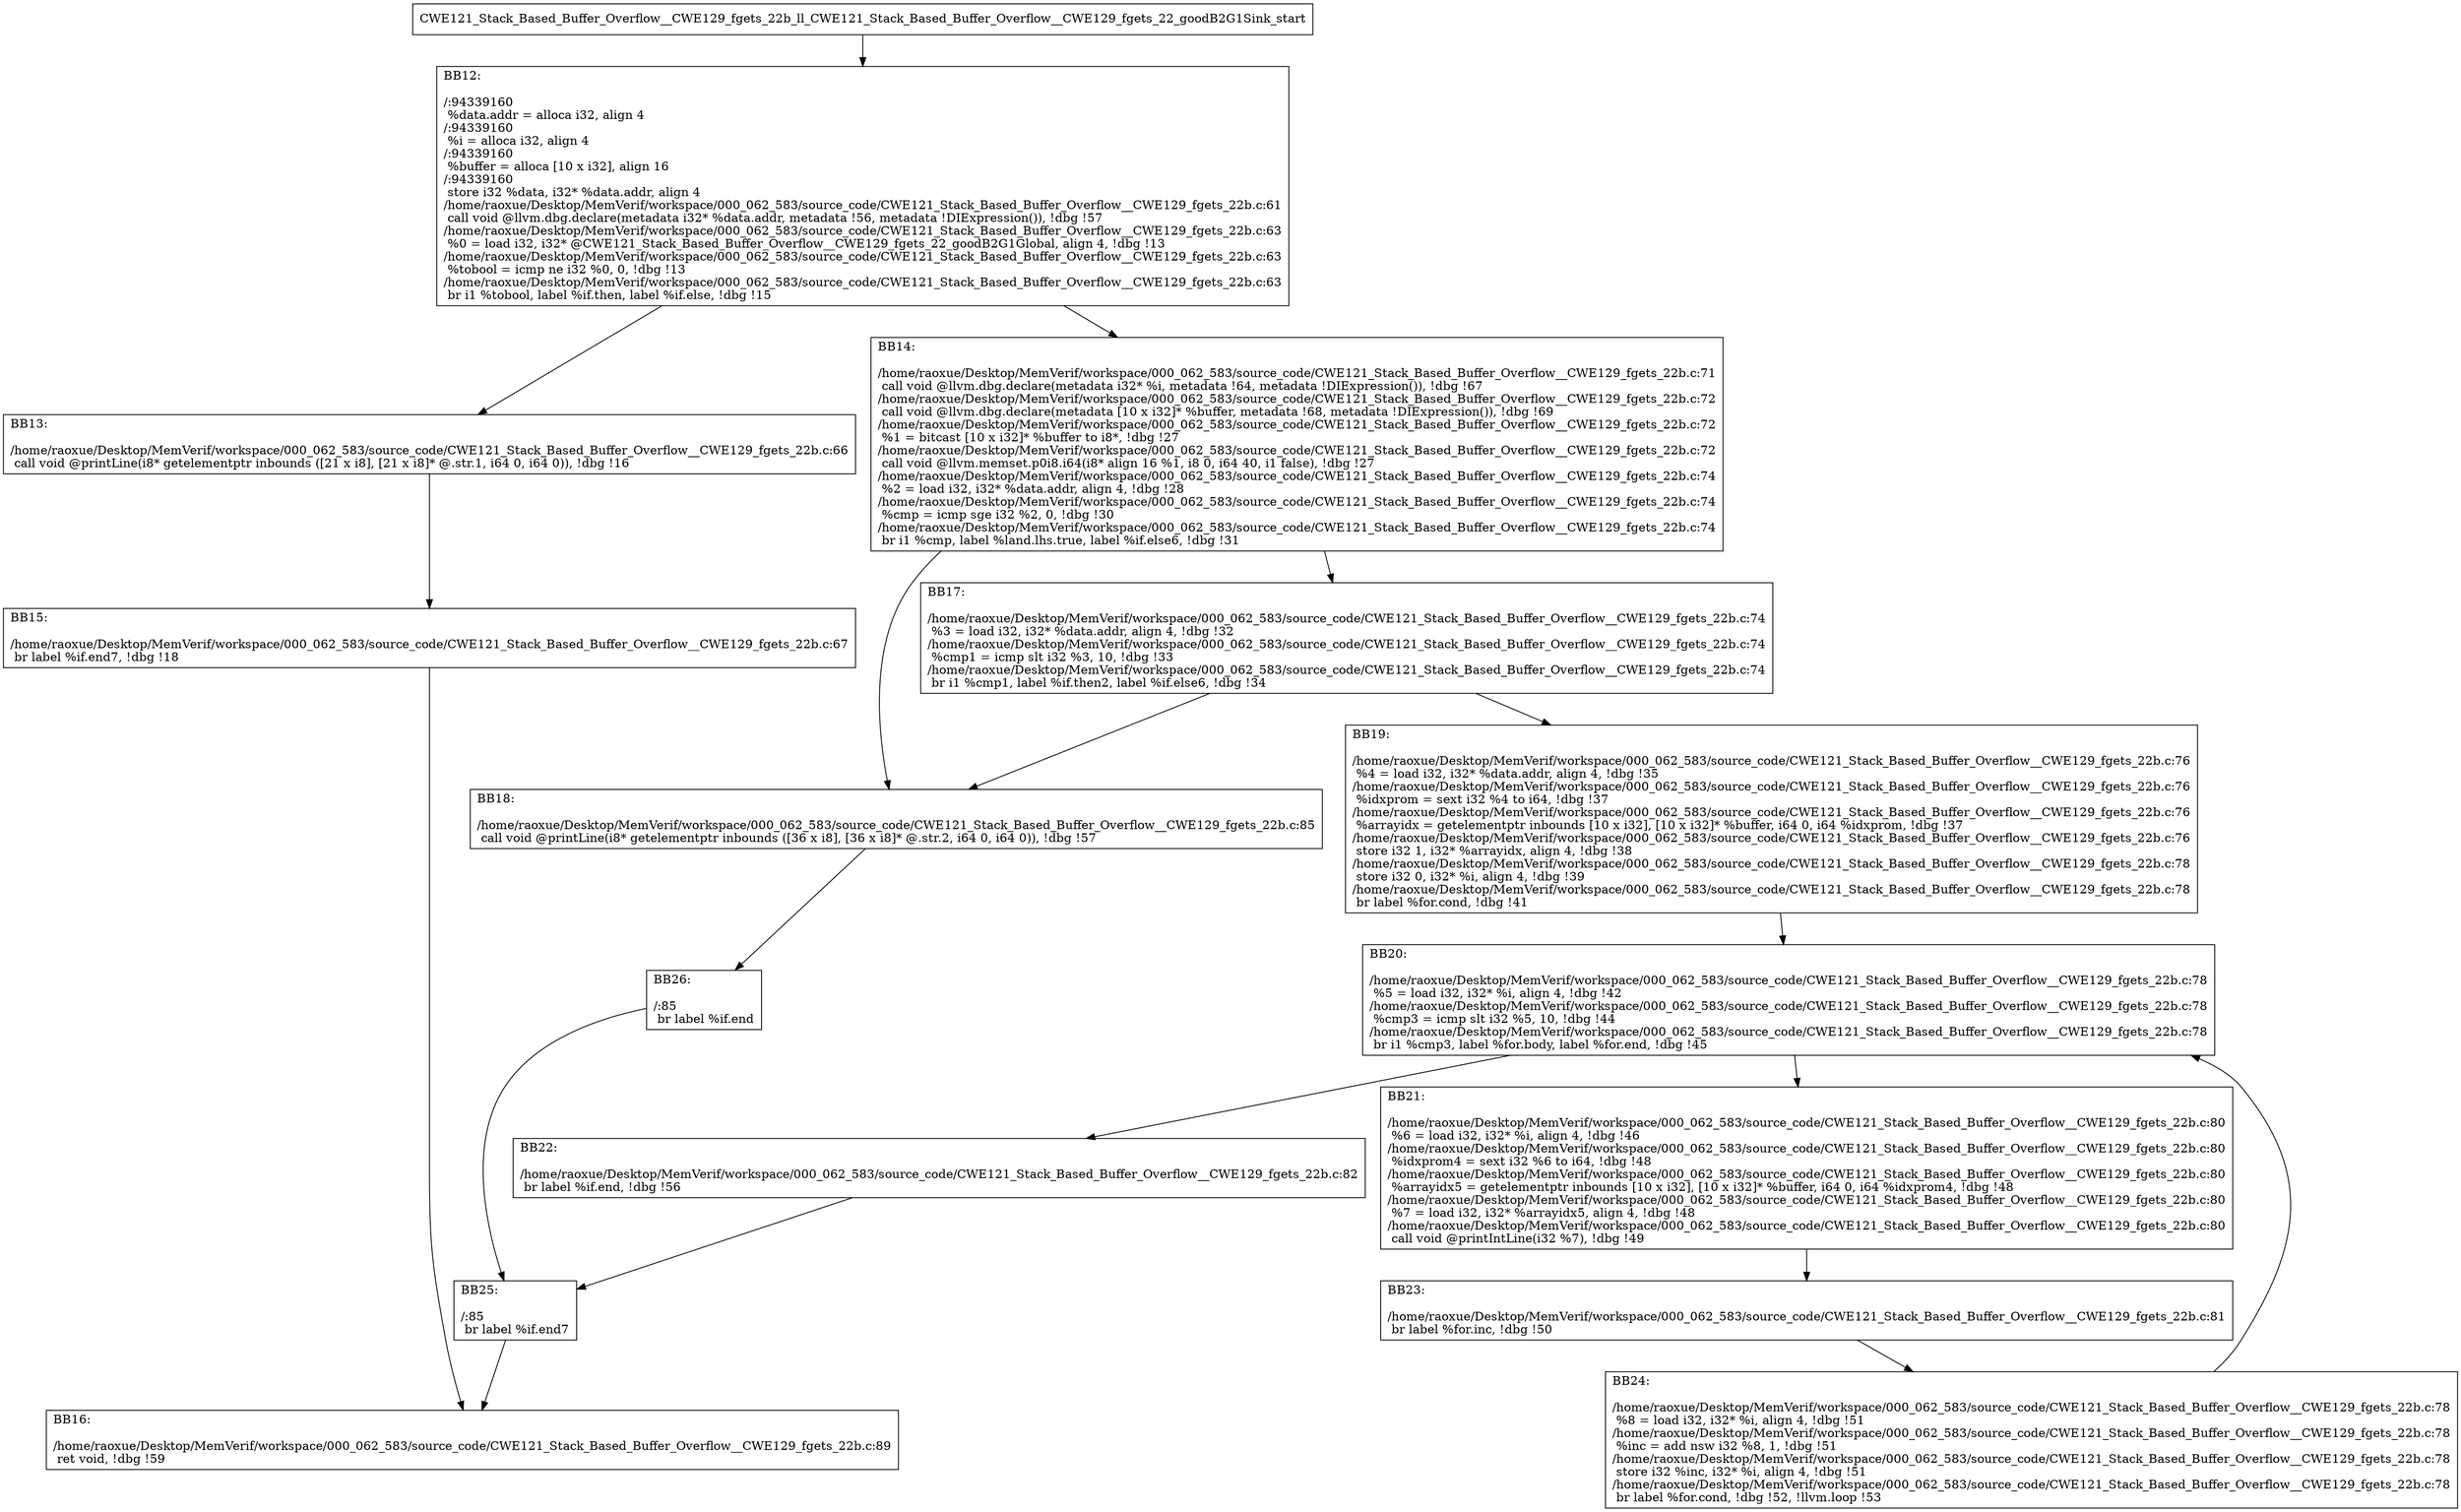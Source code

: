 digraph "CFG for'CWE121_Stack_Based_Buffer_Overflow__CWE129_fgets_22b_ll_CWE121_Stack_Based_Buffer_Overflow__CWE129_fgets_22_goodB2G1Sink' function" {
	BBCWE121_Stack_Based_Buffer_Overflow__CWE129_fgets_22b_ll_CWE121_Stack_Based_Buffer_Overflow__CWE129_fgets_22_goodB2G1Sink_start[shape=record,label="{CWE121_Stack_Based_Buffer_Overflow__CWE129_fgets_22b_ll_CWE121_Stack_Based_Buffer_Overflow__CWE129_fgets_22_goodB2G1Sink_start}"];
	BBCWE121_Stack_Based_Buffer_Overflow__CWE129_fgets_22b_ll_CWE121_Stack_Based_Buffer_Overflow__CWE129_fgets_22_goodB2G1Sink_start-> CWE121_Stack_Based_Buffer_Overflow__CWE129_fgets_22b_ll_CWE121_Stack_Based_Buffer_Overflow__CWE129_fgets_22_goodB2G1SinkBB12;
	CWE121_Stack_Based_Buffer_Overflow__CWE129_fgets_22b_ll_CWE121_Stack_Based_Buffer_Overflow__CWE129_fgets_22_goodB2G1SinkBB12 [shape=record, label="{BB12:\l\l/:94339160\l
  %data.addr = alloca i32, align 4\l
/:94339160\l
  %i = alloca i32, align 4\l
/:94339160\l
  %buffer = alloca [10 x i32], align 16\l
/:94339160\l
  store i32 %data, i32* %data.addr, align 4\l
/home/raoxue/Desktop/MemVerif/workspace/000_062_583/source_code/CWE121_Stack_Based_Buffer_Overflow__CWE129_fgets_22b.c:61\l
  call void @llvm.dbg.declare(metadata i32* %data.addr, metadata !56, metadata !DIExpression()), !dbg !57\l
/home/raoxue/Desktop/MemVerif/workspace/000_062_583/source_code/CWE121_Stack_Based_Buffer_Overflow__CWE129_fgets_22b.c:63\l
  %0 = load i32, i32* @CWE121_Stack_Based_Buffer_Overflow__CWE129_fgets_22_goodB2G1Global, align 4, !dbg !13\l
/home/raoxue/Desktop/MemVerif/workspace/000_062_583/source_code/CWE121_Stack_Based_Buffer_Overflow__CWE129_fgets_22b.c:63\l
  %tobool = icmp ne i32 %0, 0, !dbg !13\l
/home/raoxue/Desktop/MemVerif/workspace/000_062_583/source_code/CWE121_Stack_Based_Buffer_Overflow__CWE129_fgets_22b.c:63\l
  br i1 %tobool, label %if.then, label %if.else, !dbg !15\l
}"];
	CWE121_Stack_Based_Buffer_Overflow__CWE129_fgets_22b_ll_CWE121_Stack_Based_Buffer_Overflow__CWE129_fgets_22_goodB2G1SinkBB12-> CWE121_Stack_Based_Buffer_Overflow__CWE129_fgets_22b_ll_CWE121_Stack_Based_Buffer_Overflow__CWE129_fgets_22_goodB2G1SinkBB13;
	CWE121_Stack_Based_Buffer_Overflow__CWE129_fgets_22b_ll_CWE121_Stack_Based_Buffer_Overflow__CWE129_fgets_22_goodB2G1SinkBB12-> CWE121_Stack_Based_Buffer_Overflow__CWE129_fgets_22b_ll_CWE121_Stack_Based_Buffer_Overflow__CWE129_fgets_22_goodB2G1SinkBB14;
	CWE121_Stack_Based_Buffer_Overflow__CWE129_fgets_22b_ll_CWE121_Stack_Based_Buffer_Overflow__CWE129_fgets_22_goodB2G1SinkBB13 [shape=record, label="{BB13:\l\l/home/raoxue/Desktop/MemVerif/workspace/000_062_583/source_code/CWE121_Stack_Based_Buffer_Overflow__CWE129_fgets_22b.c:66\l
  call void @printLine(i8* getelementptr inbounds ([21 x i8], [21 x i8]* @.str.1, i64 0, i64 0)), !dbg !16\l
}"];
	CWE121_Stack_Based_Buffer_Overflow__CWE129_fgets_22b_ll_CWE121_Stack_Based_Buffer_Overflow__CWE129_fgets_22_goodB2G1SinkBB13-> CWE121_Stack_Based_Buffer_Overflow__CWE129_fgets_22b_ll_CWE121_Stack_Based_Buffer_Overflow__CWE129_fgets_22_goodB2G1SinkBB15;
	CWE121_Stack_Based_Buffer_Overflow__CWE129_fgets_22b_ll_CWE121_Stack_Based_Buffer_Overflow__CWE129_fgets_22_goodB2G1SinkBB15 [shape=record, label="{BB15:\l\l/home/raoxue/Desktop/MemVerif/workspace/000_062_583/source_code/CWE121_Stack_Based_Buffer_Overflow__CWE129_fgets_22b.c:67\l
  br label %if.end7, !dbg !18\l
}"];
	CWE121_Stack_Based_Buffer_Overflow__CWE129_fgets_22b_ll_CWE121_Stack_Based_Buffer_Overflow__CWE129_fgets_22_goodB2G1SinkBB15-> CWE121_Stack_Based_Buffer_Overflow__CWE129_fgets_22b_ll_CWE121_Stack_Based_Buffer_Overflow__CWE129_fgets_22_goodB2G1SinkBB16;
	CWE121_Stack_Based_Buffer_Overflow__CWE129_fgets_22b_ll_CWE121_Stack_Based_Buffer_Overflow__CWE129_fgets_22_goodB2G1SinkBB14 [shape=record, label="{BB14:\l\l/home/raoxue/Desktop/MemVerif/workspace/000_062_583/source_code/CWE121_Stack_Based_Buffer_Overflow__CWE129_fgets_22b.c:71\l
  call void @llvm.dbg.declare(metadata i32* %i, metadata !64, metadata !DIExpression()), !dbg !67\l
/home/raoxue/Desktop/MemVerif/workspace/000_062_583/source_code/CWE121_Stack_Based_Buffer_Overflow__CWE129_fgets_22b.c:72\l
  call void @llvm.dbg.declare(metadata [10 x i32]* %buffer, metadata !68, metadata !DIExpression()), !dbg !69\l
/home/raoxue/Desktop/MemVerif/workspace/000_062_583/source_code/CWE121_Stack_Based_Buffer_Overflow__CWE129_fgets_22b.c:72\l
  %1 = bitcast [10 x i32]* %buffer to i8*, !dbg !27\l
/home/raoxue/Desktop/MemVerif/workspace/000_062_583/source_code/CWE121_Stack_Based_Buffer_Overflow__CWE129_fgets_22b.c:72\l
  call void @llvm.memset.p0i8.i64(i8* align 16 %1, i8 0, i64 40, i1 false), !dbg !27\l
/home/raoxue/Desktop/MemVerif/workspace/000_062_583/source_code/CWE121_Stack_Based_Buffer_Overflow__CWE129_fgets_22b.c:74\l
  %2 = load i32, i32* %data.addr, align 4, !dbg !28\l
/home/raoxue/Desktop/MemVerif/workspace/000_062_583/source_code/CWE121_Stack_Based_Buffer_Overflow__CWE129_fgets_22b.c:74\l
  %cmp = icmp sge i32 %2, 0, !dbg !30\l
/home/raoxue/Desktop/MemVerif/workspace/000_062_583/source_code/CWE121_Stack_Based_Buffer_Overflow__CWE129_fgets_22b.c:74\l
  br i1 %cmp, label %land.lhs.true, label %if.else6, !dbg !31\l
}"];
	CWE121_Stack_Based_Buffer_Overflow__CWE129_fgets_22b_ll_CWE121_Stack_Based_Buffer_Overflow__CWE129_fgets_22_goodB2G1SinkBB14-> CWE121_Stack_Based_Buffer_Overflow__CWE129_fgets_22b_ll_CWE121_Stack_Based_Buffer_Overflow__CWE129_fgets_22_goodB2G1SinkBB17;
	CWE121_Stack_Based_Buffer_Overflow__CWE129_fgets_22b_ll_CWE121_Stack_Based_Buffer_Overflow__CWE129_fgets_22_goodB2G1SinkBB14-> CWE121_Stack_Based_Buffer_Overflow__CWE129_fgets_22b_ll_CWE121_Stack_Based_Buffer_Overflow__CWE129_fgets_22_goodB2G1SinkBB18;
	CWE121_Stack_Based_Buffer_Overflow__CWE129_fgets_22b_ll_CWE121_Stack_Based_Buffer_Overflow__CWE129_fgets_22_goodB2G1SinkBB17 [shape=record, label="{BB17:\l\l/home/raoxue/Desktop/MemVerif/workspace/000_062_583/source_code/CWE121_Stack_Based_Buffer_Overflow__CWE129_fgets_22b.c:74\l
  %3 = load i32, i32* %data.addr, align 4, !dbg !32\l
/home/raoxue/Desktop/MemVerif/workspace/000_062_583/source_code/CWE121_Stack_Based_Buffer_Overflow__CWE129_fgets_22b.c:74\l
  %cmp1 = icmp slt i32 %3, 10, !dbg !33\l
/home/raoxue/Desktop/MemVerif/workspace/000_062_583/source_code/CWE121_Stack_Based_Buffer_Overflow__CWE129_fgets_22b.c:74\l
  br i1 %cmp1, label %if.then2, label %if.else6, !dbg !34\l
}"];
	CWE121_Stack_Based_Buffer_Overflow__CWE129_fgets_22b_ll_CWE121_Stack_Based_Buffer_Overflow__CWE129_fgets_22_goodB2G1SinkBB17-> CWE121_Stack_Based_Buffer_Overflow__CWE129_fgets_22b_ll_CWE121_Stack_Based_Buffer_Overflow__CWE129_fgets_22_goodB2G1SinkBB19;
	CWE121_Stack_Based_Buffer_Overflow__CWE129_fgets_22b_ll_CWE121_Stack_Based_Buffer_Overflow__CWE129_fgets_22_goodB2G1SinkBB17-> CWE121_Stack_Based_Buffer_Overflow__CWE129_fgets_22b_ll_CWE121_Stack_Based_Buffer_Overflow__CWE129_fgets_22_goodB2G1SinkBB18;
	CWE121_Stack_Based_Buffer_Overflow__CWE129_fgets_22b_ll_CWE121_Stack_Based_Buffer_Overflow__CWE129_fgets_22_goodB2G1SinkBB19 [shape=record, label="{BB19:\l\l/home/raoxue/Desktop/MemVerif/workspace/000_062_583/source_code/CWE121_Stack_Based_Buffer_Overflow__CWE129_fgets_22b.c:76\l
  %4 = load i32, i32* %data.addr, align 4, !dbg !35\l
/home/raoxue/Desktop/MemVerif/workspace/000_062_583/source_code/CWE121_Stack_Based_Buffer_Overflow__CWE129_fgets_22b.c:76\l
  %idxprom = sext i32 %4 to i64, !dbg !37\l
/home/raoxue/Desktop/MemVerif/workspace/000_062_583/source_code/CWE121_Stack_Based_Buffer_Overflow__CWE129_fgets_22b.c:76\l
  %arrayidx = getelementptr inbounds [10 x i32], [10 x i32]* %buffer, i64 0, i64 %idxprom, !dbg !37\l
/home/raoxue/Desktop/MemVerif/workspace/000_062_583/source_code/CWE121_Stack_Based_Buffer_Overflow__CWE129_fgets_22b.c:76\l
  store i32 1, i32* %arrayidx, align 4, !dbg !38\l
/home/raoxue/Desktop/MemVerif/workspace/000_062_583/source_code/CWE121_Stack_Based_Buffer_Overflow__CWE129_fgets_22b.c:78\l
  store i32 0, i32* %i, align 4, !dbg !39\l
/home/raoxue/Desktop/MemVerif/workspace/000_062_583/source_code/CWE121_Stack_Based_Buffer_Overflow__CWE129_fgets_22b.c:78\l
  br label %for.cond, !dbg !41\l
}"];
	CWE121_Stack_Based_Buffer_Overflow__CWE129_fgets_22b_ll_CWE121_Stack_Based_Buffer_Overflow__CWE129_fgets_22_goodB2G1SinkBB19-> CWE121_Stack_Based_Buffer_Overflow__CWE129_fgets_22b_ll_CWE121_Stack_Based_Buffer_Overflow__CWE129_fgets_22_goodB2G1SinkBB20;
	CWE121_Stack_Based_Buffer_Overflow__CWE129_fgets_22b_ll_CWE121_Stack_Based_Buffer_Overflow__CWE129_fgets_22_goodB2G1SinkBB20 [shape=record, label="{BB20:\l\l/home/raoxue/Desktop/MemVerif/workspace/000_062_583/source_code/CWE121_Stack_Based_Buffer_Overflow__CWE129_fgets_22b.c:78\l
  %5 = load i32, i32* %i, align 4, !dbg !42\l
/home/raoxue/Desktop/MemVerif/workspace/000_062_583/source_code/CWE121_Stack_Based_Buffer_Overflow__CWE129_fgets_22b.c:78\l
  %cmp3 = icmp slt i32 %5, 10, !dbg !44\l
/home/raoxue/Desktop/MemVerif/workspace/000_062_583/source_code/CWE121_Stack_Based_Buffer_Overflow__CWE129_fgets_22b.c:78\l
  br i1 %cmp3, label %for.body, label %for.end, !dbg !45\l
}"];
	CWE121_Stack_Based_Buffer_Overflow__CWE129_fgets_22b_ll_CWE121_Stack_Based_Buffer_Overflow__CWE129_fgets_22_goodB2G1SinkBB20-> CWE121_Stack_Based_Buffer_Overflow__CWE129_fgets_22b_ll_CWE121_Stack_Based_Buffer_Overflow__CWE129_fgets_22_goodB2G1SinkBB21;
	CWE121_Stack_Based_Buffer_Overflow__CWE129_fgets_22b_ll_CWE121_Stack_Based_Buffer_Overflow__CWE129_fgets_22_goodB2G1SinkBB20-> CWE121_Stack_Based_Buffer_Overflow__CWE129_fgets_22b_ll_CWE121_Stack_Based_Buffer_Overflow__CWE129_fgets_22_goodB2G1SinkBB22;
	CWE121_Stack_Based_Buffer_Overflow__CWE129_fgets_22b_ll_CWE121_Stack_Based_Buffer_Overflow__CWE129_fgets_22_goodB2G1SinkBB21 [shape=record, label="{BB21:\l\l/home/raoxue/Desktop/MemVerif/workspace/000_062_583/source_code/CWE121_Stack_Based_Buffer_Overflow__CWE129_fgets_22b.c:80\l
  %6 = load i32, i32* %i, align 4, !dbg !46\l
/home/raoxue/Desktop/MemVerif/workspace/000_062_583/source_code/CWE121_Stack_Based_Buffer_Overflow__CWE129_fgets_22b.c:80\l
  %idxprom4 = sext i32 %6 to i64, !dbg !48\l
/home/raoxue/Desktop/MemVerif/workspace/000_062_583/source_code/CWE121_Stack_Based_Buffer_Overflow__CWE129_fgets_22b.c:80\l
  %arrayidx5 = getelementptr inbounds [10 x i32], [10 x i32]* %buffer, i64 0, i64 %idxprom4, !dbg !48\l
/home/raoxue/Desktop/MemVerif/workspace/000_062_583/source_code/CWE121_Stack_Based_Buffer_Overflow__CWE129_fgets_22b.c:80\l
  %7 = load i32, i32* %arrayidx5, align 4, !dbg !48\l
/home/raoxue/Desktop/MemVerif/workspace/000_062_583/source_code/CWE121_Stack_Based_Buffer_Overflow__CWE129_fgets_22b.c:80\l
  call void @printIntLine(i32 %7), !dbg !49\l
}"];
	CWE121_Stack_Based_Buffer_Overflow__CWE129_fgets_22b_ll_CWE121_Stack_Based_Buffer_Overflow__CWE129_fgets_22_goodB2G1SinkBB21-> CWE121_Stack_Based_Buffer_Overflow__CWE129_fgets_22b_ll_CWE121_Stack_Based_Buffer_Overflow__CWE129_fgets_22_goodB2G1SinkBB23;
	CWE121_Stack_Based_Buffer_Overflow__CWE129_fgets_22b_ll_CWE121_Stack_Based_Buffer_Overflow__CWE129_fgets_22_goodB2G1SinkBB23 [shape=record, label="{BB23:\l\l/home/raoxue/Desktop/MemVerif/workspace/000_062_583/source_code/CWE121_Stack_Based_Buffer_Overflow__CWE129_fgets_22b.c:81\l
  br label %for.inc, !dbg !50\l
}"];
	CWE121_Stack_Based_Buffer_Overflow__CWE129_fgets_22b_ll_CWE121_Stack_Based_Buffer_Overflow__CWE129_fgets_22_goodB2G1SinkBB23-> CWE121_Stack_Based_Buffer_Overflow__CWE129_fgets_22b_ll_CWE121_Stack_Based_Buffer_Overflow__CWE129_fgets_22_goodB2G1SinkBB24;
	CWE121_Stack_Based_Buffer_Overflow__CWE129_fgets_22b_ll_CWE121_Stack_Based_Buffer_Overflow__CWE129_fgets_22_goodB2G1SinkBB24 [shape=record, label="{BB24:\l\l/home/raoxue/Desktop/MemVerif/workspace/000_062_583/source_code/CWE121_Stack_Based_Buffer_Overflow__CWE129_fgets_22b.c:78\l
  %8 = load i32, i32* %i, align 4, !dbg !51\l
/home/raoxue/Desktop/MemVerif/workspace/000_062_583/source_code/CWE121_Stack_Based_Buffer_Overflow__CWE129_fgets_22b.c:78\l
  %inc = add nsw i32 %8, 1, !dbg !51\l
/home/raoxue/Desktop/MemVerif/workspace/000_062_583/source_code/CWE121_Stack_Based_Buffer_Overflow__CWE129_fgets_22b.c:78\l
  store i32 %inc, i32* %i, align 4, !dbg !51\l
/home/raoxue/Desktop/MemVerif/workspace/000_062_583/source_code/CWE121_Stack_Based_Buffer_Overflow__CWE129_fgets_22b.c:78\l
  br label %for.cond, !dbg !52, !llvm.loop !53\l
}"];
	CWE121_Stack_Based_Buffer_Overflow__CWE129_fgets_22b_ll_CWE121_Stack_Based_Buffer_Overflow__CWE129_fgets_22_goodB2G1SinkBB24-> CWE121_Stack_Based_Buffer_Overflow__CWE129_fgets_22b_ll_CWE121_Stack_Based_Buffer_Overflow__CWE129_fgets_22_goodB2G1SinkBB20;
	CWE121_Stack_Based_Buffer_Overflow__CWE129_fgets_22b_ll_CWE121_Stack_Based_Buffer_Overflow__CWE129_fgets_22_goodB2G1SinkBB22 [shape=record, label="{BB22:\l\l/home/raoxue/Desktop/MemVerif/workspace/000_062_583/source_code/CWE121_Stack_Based_Buffer_Overflow__CWE129_fgets_22b.c:82\l
  br label %if.end, !dbg !56\l
}"];
	CWE121_Stack_Based_Buffer_Overflow__CWE129_fgets_22b_ll_CWE121_Stack_Based_Buffer_Overflow__CWE129_fgets_22_goodB2G1SinkBB22-> CWE121_Stack_Based_Buffer_Overflow__CWE129_fgets_22b_ll_CWE121_Stack_Based_Buffer_Overflow__CWE129_fgets_22_goodB2G1SinkBB25;
	CWE121_Stack_Based_Buffer_Overflow__CWE129_fgets_22b_ll_CWE121_Stack_Based_Buffer_Overflow__CWE129_fgets_22_goodB2G1SinkBB18 [shape=record, label="{BB18:\l\l/home/raoxue/Desktop/MemVerif/workspace/000_062_583/source_code/CWE121_Stack_Based_Buffer_Overflow__CWE129_fgets_22b.c:85\l
  call void @printLine(i8* getelementptr inbounds ([36 x i8], [36 x i8]* @.str.2, i64 0, i64 0)), !dbg !57\l
}"];
	CWE121_Stack_Based_Buffer_Overflow__CWE129_fgets_22b_ll_CWE121_Stack_Based_Buffer_Overflow__CWE129_fgets_22_goodB2G1SinkBB18-> CWE121_Stack_Based_Buffer_Overflow__CWE129_fgets_22b_ll_CWE121_Stack_Based_Buffer_Overflow__CWE129_fgets_22_goodB2G1SinkBB26;
	CWE121_Stack_Based_Buffer_Overflow__CWE129_fgets_22b_ll_CWE121_Stack_Based_Buffer_Overflow__CWE129_fgets_22_goodB2G1SinkBB26 [shape=record, label="{BB26:\l\l/:85\l
  br label %if.end\l
}"];
	CWE121_Stack_Based_Buffer_Overflow__CWE129_fgets_22b_ll_CWE121_Stack_Based_Buffer_Overflow__CWE129_fgets_22_goodB2G1SinkBB26-> CWE121_Stack_Based_Buffer_Overflow__CWE129_fgets_22b_ll_CWE121_Stack_Based_Buffer_Overflow__CWE129_fgets_22_goodB2G1SinkBB25;
	CWE121_Stack_Based_Buffer_Overflow__CWE129_fgets_22b_ll_CWE121_Stack_Based_Buffer_Overflow__CWE129_fgets_22_goodB2G1SinkBB25 [shape=record, label="{BB25:\l\l/:85\l
  br label %if.end7\l
}"];
	CWE121_Stack_Based_Buffer_Overflow__CWE129_fgets_22b_ll_CWE121_Stack_Based_Buffer_Overflow__CWE129_fgets_22_goodB2G1SinkBB25-> CWE121_Stack_Based_Buffer_Overflow__CWE129_fgets_22b_ll_CWE121_Stack_Based_Buffer_Overflow__CWE129_fgets_22_goodB2G1SinkBB16;
	CWE121_Stack_Based_Buffer_Overflow__CWE129_fgets_22b_ll_CWE121_Stack_Based_Buffer_Overflow__CWE129_fgets_22_goodB2G1SinkBB16 [shape=record, label="{BB16:\l\l/home/raoxue/Desktop/MemVerif/workspace/000_062_583/source_code/CWE121_Stack_Based_Buffer_Overflow__CWE129_fgets_22b.c:89\l
  ret void, !dbg !59\l
}"];
}
